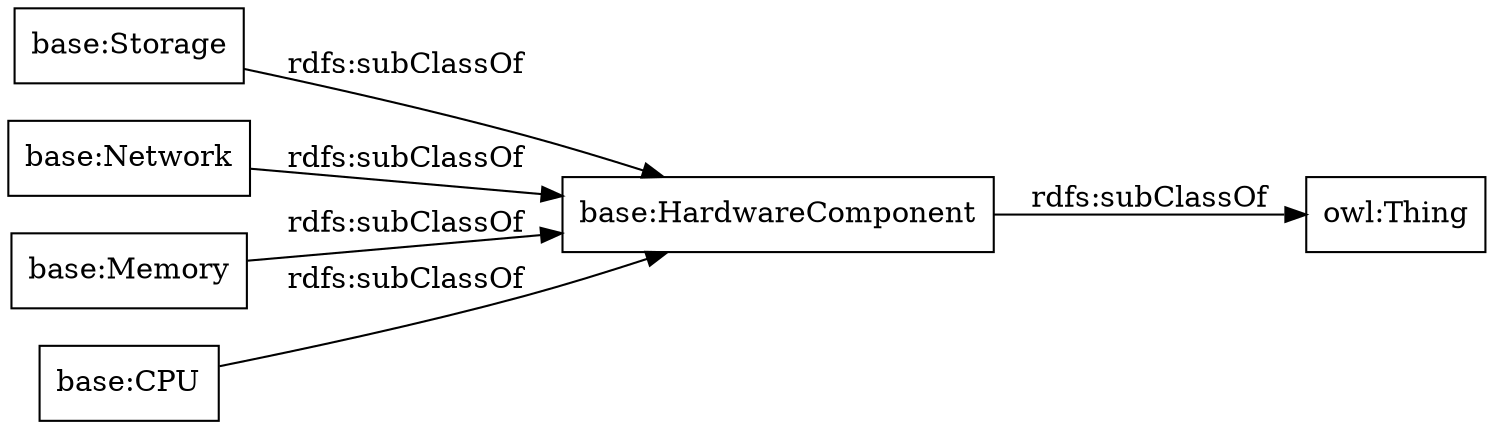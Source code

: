 digraph ar2dtool_diagram { 
rankdir=LR;
size="1000"
node [shape = rectangle, color="black"]; "owl:Thing" "base:Storage" "base:Network" "base:Memory" "base:HardwareComponent" "base:CPU" ; /*classes style*/
	"base:HardwareComponent" -> "owl:Thing" [ label = "rdfs:subClassOf" ];
	"base:CPU" -> "base:HardwareComponent" [ label = "rdfs:subClassOf" ];
	"base:Network" -> "base:HardwareComponent" [ label = "rdfs:subClassOf" ];
	"base:Storage" -> "base:HardwareComponent" [ label = "rdfs:subClassOf" ];
	"base:Memory" -> "base:HardwareComponent" [ label = "rdfs:subClassOf" ];

}
